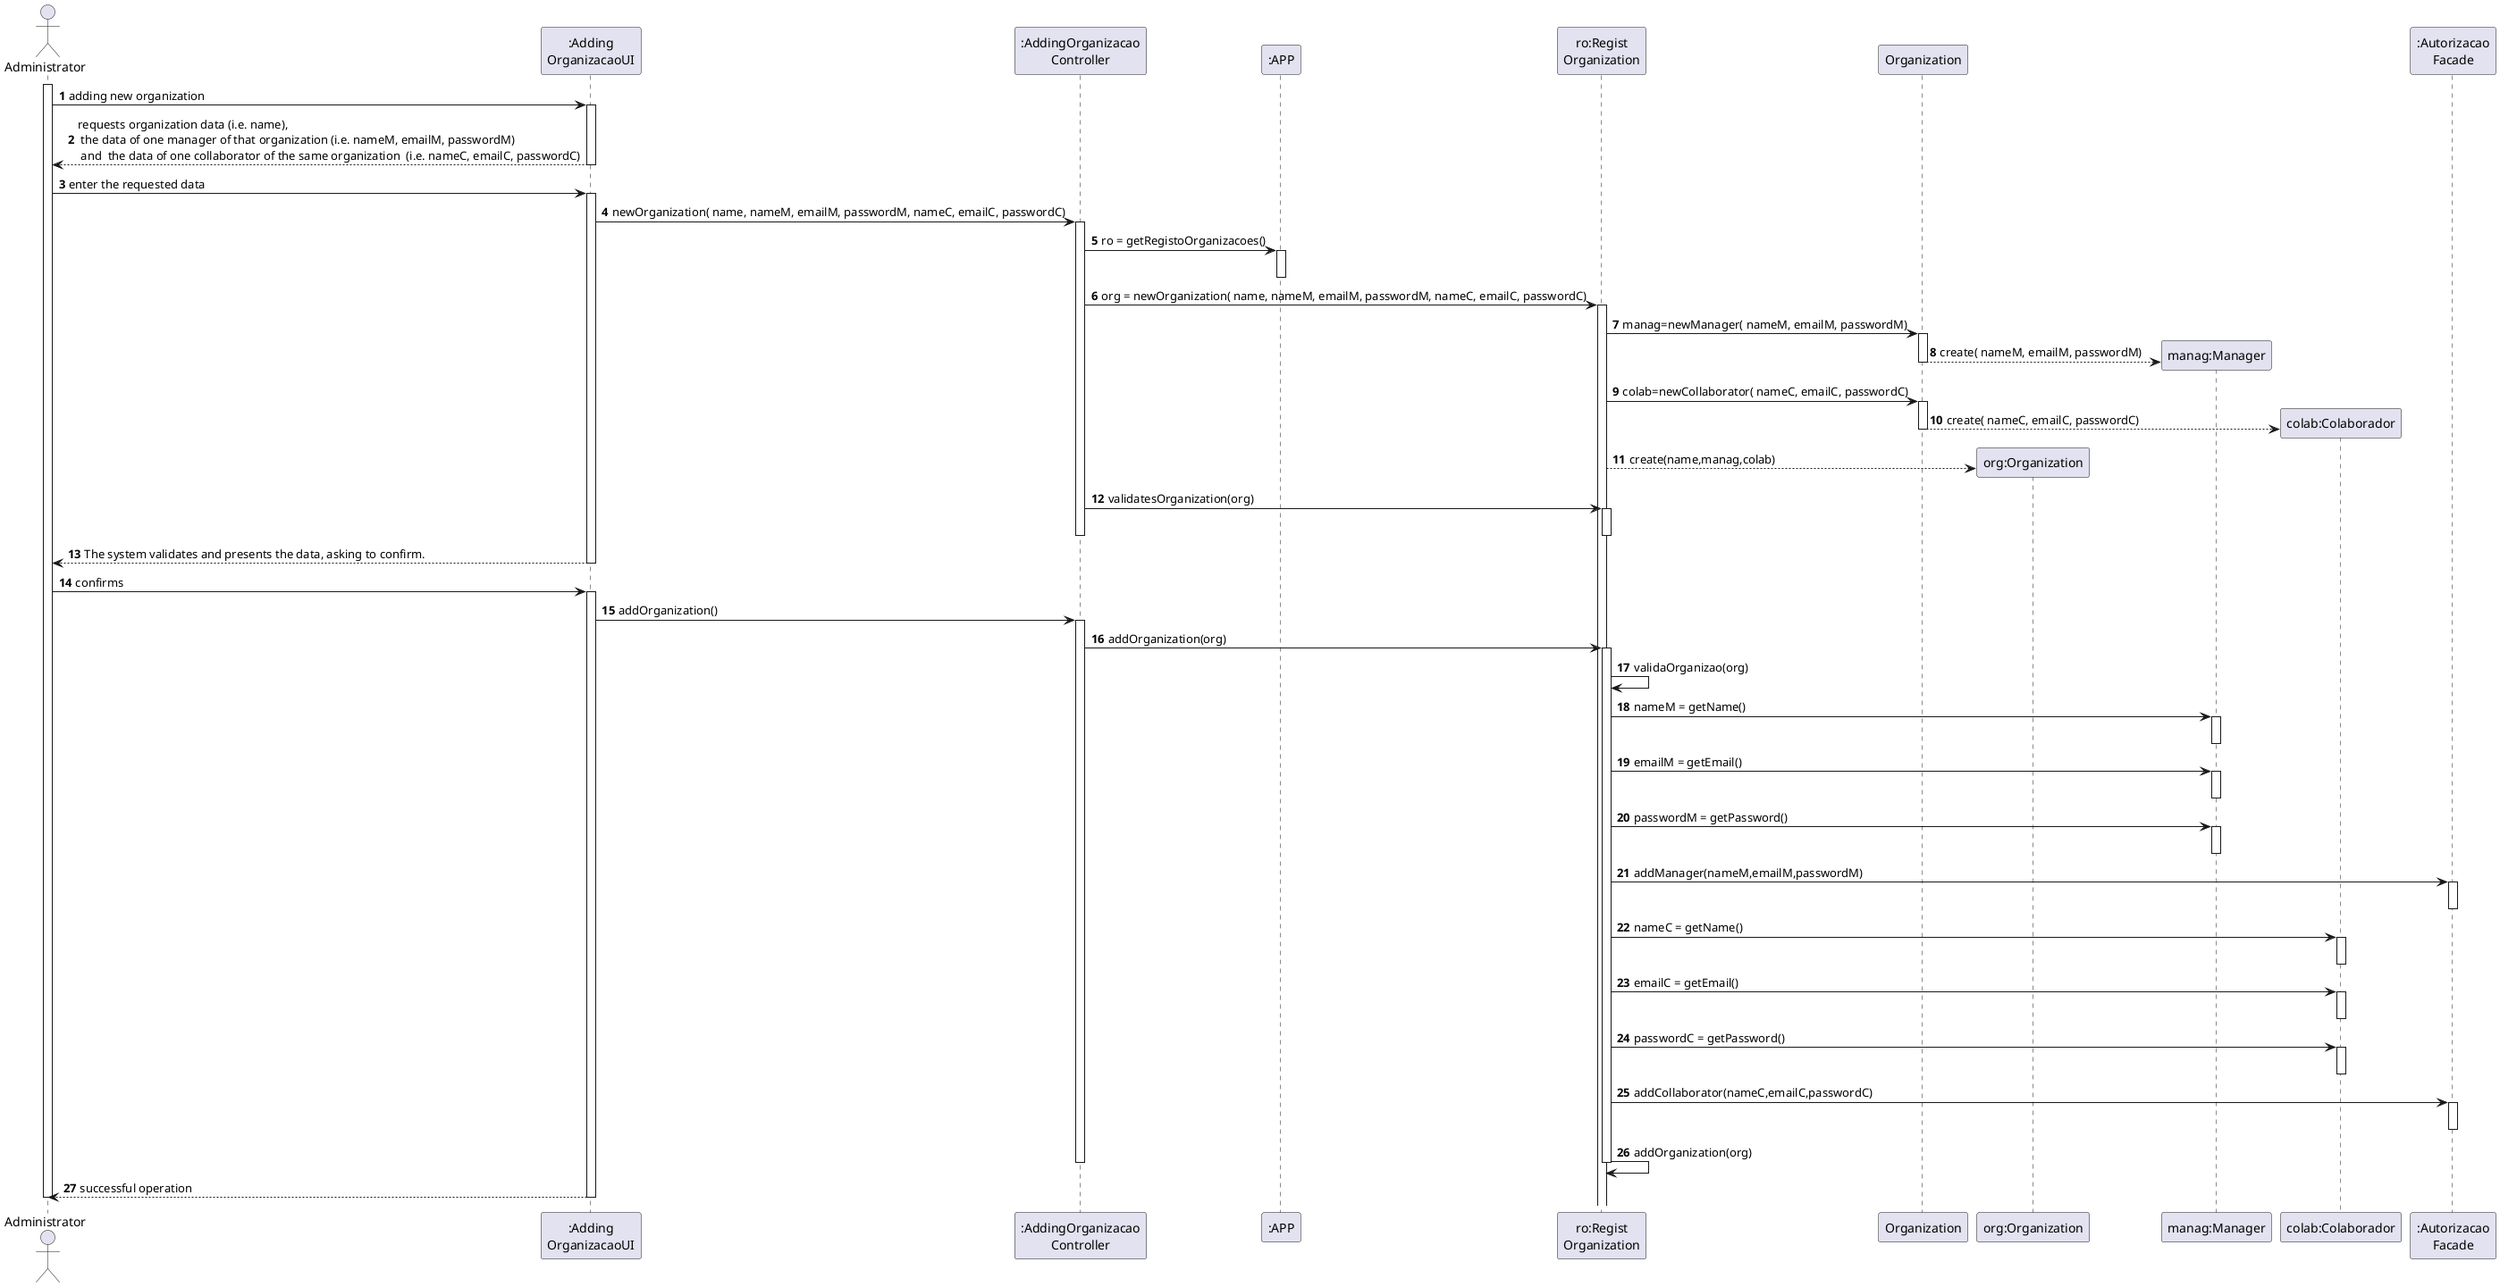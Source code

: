 @startuml
autonumber

actor Administrator as A
participant ":Adding\nOrganizacaoUI" as UI
participant ":AddingOrganizacao\nController" as CTRL
participant ":APP" as APP
participant "ro:Regist\nOrganization" as ORGS
participant "Organization" as _ORG
participant "org:Organization" as ORG
participant "manag:Manager" as MAN
participant "colab:Colaborador" as COLAB
participant ":Autorizacao\nFacade" as AUT


activate A
A -> UI : adding new organization
activate UI
UI --> A : requests organization data (i.e. name),\n the data of one manager of that organization (i.e. nameM, emailM, passwordM)\n and  the data of one collaborator of the same organization  (i.e. nameC, emailC, passwordC)
deactivate UI

A -> UI : enter the requested data
activate UI

UI -> CTRL : newOrganization( name, nameM, emailM, passwordM, nameC, emailC, passwordC)
activate CTRL

CTRL -> APP: ro = getRegistoOrganizacoes()
activate APP
deactivate APP

CTRL -> ORGS: org = newOrganization( name, nameM, emailM, passwordM, nameC, emailC, passwordC)
activate ORGS

ORGS -> _ORG: manag=newManager( nameM, emailM, passwordM)
activate _ORG
_ORG --> MAN ** : create( nameM, emailM, passwordM)
deactivate _ORG

ORGS -> _ORG: colab=newCollaborator( nameC, emailC, passwordC)
activate _ORG
_ORG --> COLAB ** : create( nameC, emailC, passwordC)
deactivate _ORG

ORGS --> ORG ** : create(name,manag,colab)
deactivate APP

CTRL -> ORGS : validatesOrganization(org)
activate ORGS
deactivate ORGS

deactivate CTRL
UI --> A : The system validates and presents the data, asking to confirm.
deactivate UI

A -> UI : confirms
activate UI

UI -> CTRL: addOrganization()
activate CTRL
CTRL -> ORGS: addOrganization(org)
activate ORGS

ORGS -> ORGS: validaOrganizao(org)
ORGS -> MAN: nameM = getName()
activate MAN
deactivate MAN
ORGS -> MAN: emailM = getEmail()
activate MAN
deactivate MAN
ORGS -> MAN: passwordM = getPassword()
activate MAN
deactivate MAN
ORGS -> AUT: addManager(nameM,emailM,passwordM)
activate AUT
deactivate AUT

ORGS -> COLAB: nameC = getName()
activate COLAB
deactivate COLAB
ORGS -> COLAB: emailC = getEmail()
activate COLAB
deactivate COLAB
ORGS -> COLAB: passwordC = getPassword()
activate COLAB
deactivate COLAB
ORGS -> AUT: addCollaborator(nameC,emailC,passwordC)
activate AUT
deactivate AUT

ORGS -> ORGS: addOrganization(org)


deactivate ORGS
deactivate CTRL
UI --> A : successful operation
deactivate UI

deactivate A
@enduml
@enduml
